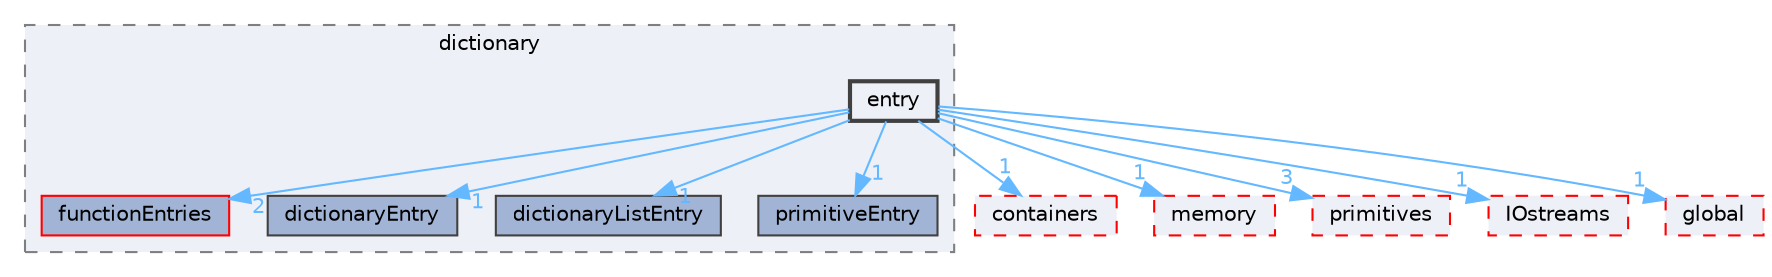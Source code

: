 digraph "src/OpenFOAM/db/dictionary/entry"
{
 // LATEX_PDF_SIZE
  bgcolor="transparent";
  edge [fontname=Helvetica,fontsize=10,labelfontname=Helvetica,labelfontsize=10];
  node [fontname=Helvetica,fontsize=10,shape=box,height=0.2,width=0.4];
  compound=true
  subgraph clusterdir_43e4f3d5f4ba74ef6e29186317ac2bae {
    graph [ bgcolor="#edf0f7", pencolor="grey50", label="dictionary", fontname=Helvetica,fontsize=10 style="filled,dashed", URL="dir_43e4f3d5f4ba74ef6e29186317ac2bae.html",tooltip=""]
  dir_02d80f093374efbc333e223ddfd028a9 [label="functionEntries", fillcolor="#a2b4d6", color="red", style="filled", URL="dir_02d80f093374efbc333e223ddfd028a9.html",tooltip=""];
  dir_ed941fe9052e18fa030c964648f4c994 [label="dictionaryEntry", fillcolor="#a2b4d6", color="grey25", style="filled", URL="dir_ed941fe9052e18fa030c964648f4c994.html",tooltip=""];
  dir_099ad7afcc9fe5d5c1f907f93f091058 [label="dictionaryListEntry", fillcolor="#a2b4d6", color="grey25", style="filled", URL="dir_099ad7afcc9fe5d5c1f907f93f091058.html",tooltip=""];
  dir_d8be81f29ca3bc4b2de0ac4c3ba8675d [label="primitiveEntry", fillcolor="#a2b4d6", color="grey25", style="filled", URL="dir_d8be81f29ca3bc4b2de0ac4c3ba8675d.html",tooltip=""];
  dir_921060969b2ec46ffd0fdd6e3b1e6f93 [label="entry", fillcolor="#edf0f7", color="grey25", style="filled,bold", URL="dir_921060969b2ec46ffd0fdd6e3b1e6f93.html",tooltip=""];
  }
  dir_19d0872053bde092be81d7fe3f56cbf7 [label="containers", fillcolor="#edf0f7", color="red", style="filled,dashed", URL="dir_19d0872053bde092be81d7fe3f56cbf7.html",tooltip=""];
  dir_385a22dcc2f7120acb0f1a7a832b3b8d [label="memory", fillcolor="#edf0f7", color="red", style="filled,dashed", URL="dir_385a22dcc2f7120acb0f1a7a832b3b8d.html",tooltip=""];
  dir_3e50f45338116b169052b428016851aa [label="primitives", fillcolor="#edf0f7", color="red", style="filled,dashed", URL="dir_3e50f45338116b169052b428016851aa.html",tooltip=""];
  dir_466e4f5b4cc1582939ab4ceba36098d8 [label="IOstreams", fillcolor="#edf0f7", color="red", style="filled,dashed", URL="dir_466e4f5b4cc1582939ab4ceba36098d8.html",tooltip=""];
  dir_8583492183f4d27c76555f8f333dd07b [label="global", fillcolor="#edf0f7", color="red", style="filled,dashed", URL="dir_8583492183f4d27c76555f8f333dd07b.html",tooltip=""];
  dir_921060969b2ec46ffd0fdd6e3b1e6f93->dir_02d80f093374efbc333e223ddfd028a9 [headlabel="2", labeldistance=1.5 headhref="dir_001167_001512.html" href="dir_001167_001512.html" color="steelblue1" fontcolor="steelblue1"];
  dir_921060969b2ec46ffd0fdd6e3b1e6f93->dir_099ad7afcc9fe5d5c1f907f93f091058 [headlabel="1", labeldistance=1.5 headhref="dir_001167_000928.html" href="dir_001167_000928.html" color="steelblue1" fontcolor="steelblue1"];
  dir_921060969b2ec46ffd0fdd6e3b1e6f93->dir_19d0872053bde092be81d7fe3f56cbf7 [headlabel="1", labeldistance=1.5 headhref="dir_001167_000669.html" href="dir_001167_000669.html" color="steelblue1" fontcolor="steelblue1"];
  dir_921060969b2ec46ffd0fdd6e3b1e6f93->dir_385a22dcc2f7120acb0f1a7a832b3b8d [headlabel="1", labeldistance=1.5 headhref="dir_001167_002352.html" href="dir_001167_002352.html" color="steelblue1" fontcolor="steelblue1"];
  dir_921060969b2ec46ffd0fdd6e3b1e6f93->dir_3e50f45338116b169052b428016851aa [headlabel="3", labeldistance=1.5 headhref="dir_001167_003069.html" href="dir_001167_003069.html" color="steelblue1" fontcolor="steelblue1"];
  dir_921060969b2ec46ffd0fdd6e3b1e6f93->dir_466e4f5b4cc1582939ab4ceba36098d8 [headlabel="1", labeldistance=1.5 headhref="dir_001167_001967.html" href="dir_001167_001967.html" color="steelblue1" fontcolor="steelblue1"];
  dir_921060969b2ec46ffd0fdd6e3b1e6f93->dir_8583492183f4d27c76555f8f333dd07b [headlabel="1", labeldistance=1.5 headhref="dir_001167_001645.html" href="dir_001167_001645.html" color="steelblue1" fontcolor="steelblue1"];
  dir_921060969b2ec46ffd0fdd6e3b1e6f93->dir_d8be81f29ca3bc4b2de0ac4c3ba8675d [headlabel="1", labeldistance=1.5 headhref="dir_001167_003062.html" href="dir_001167_003062.html" color="steelblue1" fontcolor="steelblue1"];
  dir_921060969b2ec46ffd0fdd6e3b1e6f93->dir_ed941fe9052e18fa030c964648f4c994 [headlabel="1", labeldistance=1.5 headhref="dir_001167_000927.html" href="dir_001167_000927.html" color="steelblue1" fontcolor="steelblue1"];
}
